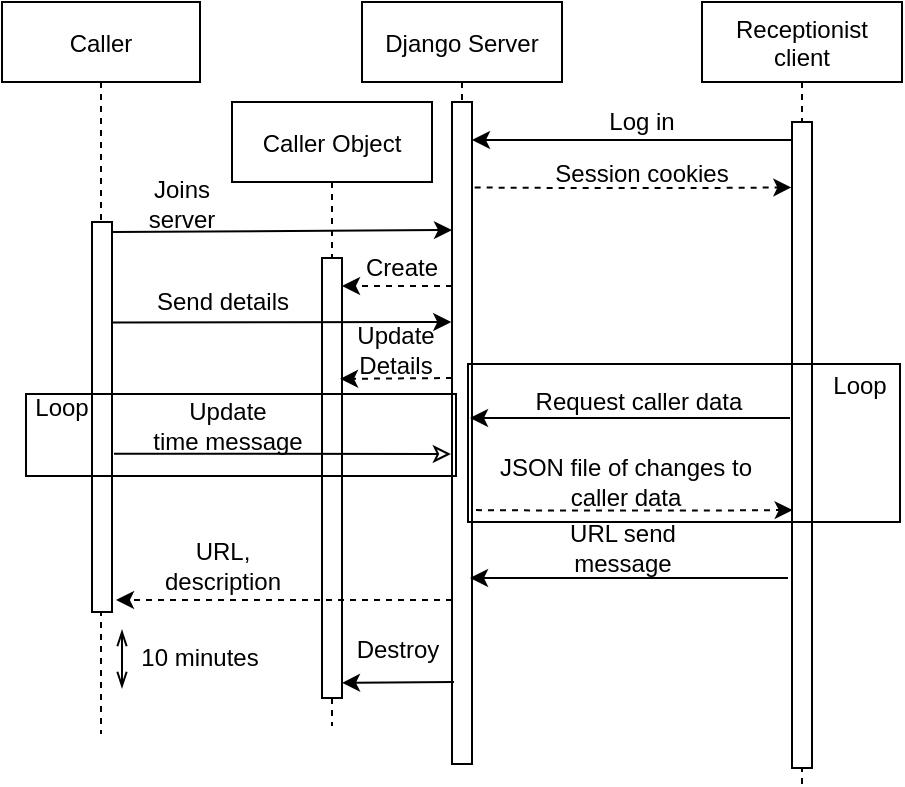<mxfile version="14.4.4" type="device"><diagram id="kgpKYQtTHZ0yAKxKKP6v" name="Page-1"><mxGraphModel dx="652" dy="423" grid="0" gridSize="7" guides="1" tooltips="1" connect="1" arrows="1" fold="1" page="1" pageScale="1" pageWidth="850" pageHeight="1100" math="0" shadow="0"><root><mxCell id="0"/><mxCell id="1" parent="0"/><mxCell id="3nuBFxr9cyL0pnOWT2aG-1" value="Caller" style="shape=umlLifeline;perimeter=lifelinePerimeter;container=1;collapsible=0;recursiveResize=0;rounded=0;shadow=0;strokeWidth=1;" parent="1" vertex="1"><mxGeometry x="120" y="80" width="99" height="366" as="geometry"/></mxCell><mxCell id="3nuBFxr9cyL0pnOWT2aG-2" value="" style="points=[];perimeter=orthogonalPerimeter;rounded=0;shadow=0;strokeWidth=1;" parent="3nuBFxr9cyL0pnOWT2aG-1" vertex="1"><mxGeometry x="45" y="110" width="10" height="195" as="geometry"/></mxCell><mxCell id="3nuBFxr9cyL0pnOWT2aG-5" value="Django Server" style="shape=umlLifeline;perimeter=lifelinePerimeter;container=1;collapsible=0;recursiveResize=0;rounded=0;shadow=0;strokeWidth=1;" parent="1" vertex="1"><mxGeometry x="300" y="80" width="100" height="381" as="geometry"/></mxCell><mxCell id="3nuBFxr9cyL0pnOWT2aG-6" value="" style="points=[];perimeter=orthogonalPerimeter;rounded=0;shadow=0;strokeWidth=1;" parent="3nuBFxr9cyL0pnOWT2aG-5" vertex="1"><mxGeometry x="45" y="50" width="10" height="331" as="geometry"/></mxCell><mxCell id="BrRW7-rSdFiyFgOJRk3t-3" value="Receptionist &#10;client" style="shape=umlLifeline;perimeter=lifelinePerimeter;container=1;collapsible=0;recursiveResize=0;rounded=0;shadow=0;strokeWidth=1;" vertex="1" parent="1"><mxGeometry x="470" y="80" width="100" height="391" as="geometry"/></mxCell><mxCell id="BrRW7-rSdFiyFgOJRk3t-4" value="" style="points=[];perimeter=orthogonalPerimeter;rounded=0;shadow=0;strokeWidth=1;" vertex="1" parent="BrRW7-rSdFiyFgOJRk3t-3"><mxGeometry x="45" y="60" width="10" height="323" as="geometry"/></mxCell><mxCell id="BrRW7-rSdFiyFgOJRk3t-5" value="" style="endArrow=classic;html=1;" edge="1" parent="1"><mxGeometry width="50" height="50" relative="1" as="geometry"><mxPoint x="515" y="149" as="sourcePoint"/><mxPoint x="355" y="149" as="targetPoint"/><Array as="points"/></mxGeometry></mxCell><mxCell id="BrRW7-rSdFiyFgOJRk3t-6" value="Log in" style="text;html=1;strokeColor=none;fillColor=none;align=center;verticalAlign=middle;whiteSpace=wrap;rounded=0;" vertex="1" parent="1"><mxGeometry x="420" y="130" width="40" height="20" as="geometry"/></mxCell><mxCell id="BrRW7-rSdFiyFgOJRk3t-7" value="" style="endArrow=classic;html=1;exitX=1.033;exitY=0.159;exitDx=0;exitDy=0;exitPerimeter=0;entryX=-0.133;entryY=0.135;entryDx=0;entryDy=0;entryPerimeter=0;dashed=1;" edge="1" parent="1"><mxGeometry width="50" height="50" relative="1" as="geometry"><mxPoint x="356.33" y="172.75" as="sourcePoint"/><mxPoint x="514.67" y="172.7" as="targetPoint"/><Array as="points"><mxPoint x="401" y="173"/><mxPoint x="431" y="173"/><mxPoint x="451" y="173"/><mxPoint x="471" y="173"/></Array></mxGeometry></mxCell><mxCell id="BrRW7-rSdFiyFgOJRk3t-8" value="Session cookies" style="text;html=1;strokeColor=none;fillColor=none;align=center;verticalAlign=middle;whiteSpace=wrap;rounded=0;" vertex="1" parent="1"><mxGeometry x="390" y="156" width="100" height="20" as="geometry"/></mxCell><mxCell id="BrRW7-rSdFiyFgOJRk3t-11" value="" style="endArrow=classic;html=1;" edge="1" parent="1"><mxGeometry width="50" height="50" relative="1" as="geometry"><mxPoint x="175" y="195" as="sourcePoint"/><mxPoint x="345" y="194" as="targetPoint"/></mxGeometry></mxCell><mxCell id="BrRW7-rSdFiyFgOJRk3t-12" value="Joins &lt;br&gt;server" style="text;html=1;strokeColor=none;fillColor=none;align=center;verticalAlign=middle;whiteSpace=wrap;rounded=0;" vertex="1" parent="1"><mxGeometry x="170" y="171" width="80" height="20" as="geometry"/></mxCell><mxCell id="BrRW7-rSdFiyFgOJRk3t-15" value="Send details" style="text;html=1;strokeColor=none;fillColor=none;align=center;verticalAlign=middle;whiteSpace=wrap;rounded=0;" vertex="1" parent="1"><mxGeometry x="192" y="220" width="77" height="20" as="geometry"/></mxCell><mxCell id="BrRW7-rSdFiyFgOJRk3t-16" value="" style="endArrow=classic;html=1;" edge="1" parent="1"><mxGeometry width="50" height="50" relative="1" as="geometry"><mxPoint x="514" y="288" as="sourcePoint"/><mxPoint x="354" y="288" as="targetPoint"/><Array as="points"><mxPoint x="460" y="288"/></Array></mxGeometry></mxCell><mxCell id="BrRW7-rSdFiyFgOJRk3t-17" value="Request caller data" style="text;html=1;strokeColor=none;fillColor=none;align=center;verticalAlign=middle;whiteSpace=wrap;rounded=0;" vertex="1" parent="1"><mxGeometry x="374.5" y="270" width="127" height="20" as="geometry"/></mxCell><mxCell id="BrRW7-rSdFiyFgOJRk3t-18" value="" style="endArrow=classic;html=1;exitX=1.033;exitY=0.159;exitDx=0;exitDy=0;exitPerimeter=0;entryX=-0.133;entryY=0.135;entryDx=0;entryDy=0;entryPerimeter=0;dashed=1;" edge="1" parent="1"><mxGeometry width="50" height="50" relative="1" as="geometry"><mxPoint x="357.0" y="334.05" as="sourcePoint"/><mxPoint x="515.34" y="334" as="targetPoint"/><Array as="points"><mxPoint x="401.67" y="334.3"/><mxPoint x="431.67" y="334.3"/><mxPoint x="451.67" y="334.3"/><mxPoint x="471.67" y="334.3"/></Array></mxGeometry></mxCell><mxCell id="BrRW7-rSdFiyFgOJRk3t-19" value="JSON file of changes to caller data" style="text;html=1;strokeColor=none;fillColor=none;align=center;verticalAlign=middle;whiteSpace=wrap;rounded=0;" vertex="1" parent="1"><mxGeometry x="354" y="310" width="156" height="20" as="geometry"/></mxCell><mxCell id="BrRW7-rSdFiyFgOJRk3t-24" value="Update &lt;br&gt;time message" style="text;html=1;strokeColor=none;fillColor=none;align=center;verticalAlign=middle;whiteSpace=wrap;rounded=0;" vertex="1" parent="1"><mxGeometry x="169.0" y="282" width="128" height="20" as="geometry"/></mxCell><mxCell id="BrRW7-rSdFiyFgOJRk3t-25" value="Caller Object" style="shape=umlLifeline;perimeter=lifelinePerimeter;container=1;collapsible=0;recursiveResize=0;rounded=0;shadow=0;strokeWidth=1;" vertex="1" parent="1"><mxGeometry x="235" y="130" width="100" height="312" as="geometry"/></mxCell><mxCell id="BrRW7-rSdFiyFgOJRk3t-26" value="" style="points=[];perimeter=orthogonalPerimeter;rounded=0;shadow=0;strokeWidth=1;" vertex="1" parent="BrRW7-rSdFiyFgOJRk3t-25"><mxGeometry x="45" y="78" width="10" height="220" as="geometry"/></mxCell><mxCell id="BrRW7-rSdFiyFgOJRk3t-27" value="" style="endArrow=classic;html=1;dashed=1;" edge="1" parent="1"><mxGeometry width="50" height="50" relative="1" as="geometry"><mxPoint x="345" y="222" as="sourcePoint"/><mxPoint x="290" y="222" as="targetPoint"/></mxGeometry></mxCell><mxCell id="BrRW7-rSdFiyFgOJRk3t-28" value="Create" style="text;html=1;strokeColor=none;fillColor=none;align=center;verticalAlign=middle;whiteSpace=wrap;rounded=0;" vertex="1" parent="1"><mxGeometry x="300" y="203" width="40" height="20" as="geometry"/></mxCell><mxCell id="BrRW7-rSdFiyFgOJRk3t-29" value="" style="endArrow=classic;html=1;dashed=1;" edge="1" parent="1"><mxGeometry width="50" height="50" relative="1" as="geometry"><mxPoint x="345" y="268.0" as="sourcePoint"/><mxPoint x="289.0" y="268.42" as="targetPoint"/></mxGeometry></mxCell><mxCell id="BrRW7-rSdFiyFgOJRk3t-30" value="Update&lt;br&gt;Details" style="text;html=1;strokeColor=none;fillColor=none;align=center;verticalAlign=middle;whiteSpace=wrap;rounded=0;" vertex="1" parent="1"><mxGeometry x="297" y="244" width="40" height="20" as="geometry"/></mxCell><mxCell id="BrRW7-rSdFiyFgOJRk3t-34" value="" style="endArrow=classic;html=1;" edge="1" parent="1"><mxGeometry width="50" height="50" relative="1" as="geometry"><mxPoint x="346.0" y="420" as="sourcePoint"/><mxPoint x="290.0" y="420.42" as="targetPoint"/></mxGeometry></mxCell><mxCell id="BrRW7-rSdFiyFgOJRk3t-35" value="Destroy" style="text;html=1;strokeColor=none;fillColor=none;align=center;verticalAlign=middle;whiteSpace=wrap;rounded=0;" vertex="1" parent="1"><mxGeometry x="298" y="394" width="40" height="20" as="geometry"/></mxCell><mxCell id="BrRW7-rSdFiyFgOJRk3t-37" value="" style="endArrow=classic;html=1;" edge="1" parent="1"><mxGeometry width="50" height="50" relative="1" as="geometry"><mxPoint x="513" y="368" as="sourcePoint"/><mxPoint x="354" y="368" as="targetPoint"/><Array as="points"><mxPoint x="475" y="368"/></Array></mxGeometry></mxCell><mxCell id="BrRW7-rSdFiyFgOJRk3t-38" value="URL send message" style="text;html=1;strokeColor=none;fillColor=none;align=center;verticalAlign=middle;whiteSpace=wrap;rounded=0;" vertex="1" parent="1"><mxGeometry x="384.5" y="343" width="91" height="20" as="geometry"/></mxCell><mxCell id="BrRW7-rSdFiyFgOJRk3t-39" value="" style="endArrow=classic;html=1;dashed=1;" edge="1" parent="1"><mxGeometry width="50" height="50" relative="1" as="geometry"><mxPoint x="345" y="379" as="sourcePoint"/><mxPoint x="177" y="379" as="targetPoint"/></mxGeometry></mxCell><mxCell id="BrRW7-rSdFiyFgOJRk3t-40" value="URL, description" style="text;html=1;strokeColor=none;fillColor=none;align=center;verticalAlign=middle;whiteSpace=wrap;rounded=0;" vertex="1" parent="1"><mxGeometry x="201" y="352" width="59" height="20" as="geometry"/></mxCell><mxCell id="BrRW7-rSdFiyFgOJRk3t-14" value="" style="endArrow=classic;html=1;exitX=1.003;exitY=0.059;exitDx=0;exitDy=0;exitPerimeter=0;entryX=-0.035;entryY=0.26;entryDx=0;entryDy=0;entryPerimeter=0;" edge="1" parent="1"><mxGeometry width="50" height="50" relative="1" as="geometry"><mxPoint x="175" y="240.31" as="sourcePoint"/><mxPoint x="344.62" y="240" as="targetPoint"/></mxGeometry></mxCell><mxCell id="BrRW7-rSdFiyFgOJRk3t-23" value="" style="endArrow=classic;html=1;exitX=1.059;exitY=0.558;exitDx=0;exitDy=0;exitPerimeter=0;endFill=0;" edge="1" parent="1"><mxGeometry width="50" height="50" relative="1" as="geometry"><mxPoint x="176.0" y="305.866" as="sourcePoint"/><mxPoint x="344.41" y="306" as="targetPoint"/></mxGeometry></mxCell><mxCell id="BrRW7-rSdFiyFgOJRk3t-51" value="" style="rounded=0;whiteSpace=wrap;html=1;fillColor=none;" vertex="1" parent="1"><mxGeometry x="132" y="276" width="215" height="41" as="geometry"/></mxCell><mxCell id="BrRW7-rSdFiyFgOJRk3t-53" value="Loop" style="text;html=1;strokeColor=none;fillColor=none;align=center;verticalAlign=middle;whiteSpace=wrap;rounded=0;" vertex="1" parent="1"><mxGeometry x="130" y="273" width="40" height="20" as="geometry"/></mxCell><mxCell id="BrRW7-rSdFiyFgOJRk3t-54" value="" style="rounded=0;whiteSpace=wrap;html=1;fillColor=none;" vertex="1" parent="1"><mxGeometry x="353" y="261" width="216" height="79" as="geometry"/></mxCell><mxCell id="BrRW7-rSdFiyFgOJRk3t-55" value="Loop" style="text;html=1;strokeColor=none;fillColor=none;align=center;verticalAlign=middle;whiteSpace=wrap;rounded=0;" vertex="1" parent="1"><mxGeometry x="529" y="262" width="40" height="20" as="geometry"/></mxCell><mxCell id="BrRW7-rSdFiyFgOJRk3t-56" value="" style="endArrow=openThin;startArrow=openThin;html=1;endFill=0;startFill=0;" edge="1" parent="1"><mxGeometry width="50" height="50" relative="1" as="geometry"><mxPoint x="180" y="423" as="sourcePoint"/><mxPoint x="180" y="394" as="targetPoint"/></mxGeometry></mxCell><mxCell id="BrRW7-rSdFiyFgOJRk3t-57" value="10 minutes" style="text;html=1;strokeColor=none;fillColor=none;align=center;verticalAlign=middle;whiteSpace=wrap;rounded=0;" vertex="1" parent="1"><mxGeometry x="183" y="398" width="72" height="20" as="geometry"/></mxCell></root></mxGraphModel></diagram></mxfile>